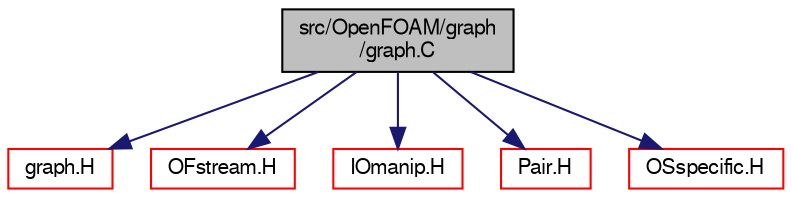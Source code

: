 digraph "src/OpenFOAM/graph/graph.C"
{
  bgcolor="transparent";
  edge [fontname="FreeSans",fontsize="10",labelfontname="FreeSans",labelfontsize="10"];
  node [fontname="FreeSans",fontsize="10",shape=record];
  Node0 [label="src/OpenFOAM/graph\l/graph.C",height=0.2,width=0.4,color="black", fillcolor="grey75", style="filled", fontcolor="black"];
  Node0 -> Node1 [color="midnightblue",fontsize="10",style="solid",fontname="FreeSans"];
  Node1 [label="graph.H",height=0.2,width=0.4,color="red",URL="$a10298.html"];
  Node0 -> Node104 [color="midnightblue",fontsize="10",style="solid",fontname="FreeSans"];
  Node104 [label="OFstream.H",height=0.2,width=0.4,color="red",URL="$a09065.html"];
  Node0 -> Node106 [color="midnightblue",fontsize="10",style="solid",fontname="FreeSans"];
  Node106 [label="IOmanip.H",height=0.2,width=0.4,color="red",URL="$a09080.html",tooltip="Istream and Ostream manipulators taking arguments. "];
  Node0 -> Node112 [color="midnightblue",fontsize="10",style="solid",fontname="FreeSans"];
  Node112 [label="Pair.H",height=0.2,width=0.4,color="red",URL="$a12434.html"];
  Node0 -> Node120 [color="midnightblue",fontsize="10",style="solid",fontname="FreeSans"];
  Node120 [label="OSspecific.H",height=0.2,width=0.4,color="red",URL="$a10370.html",tooltip="Functions used by OpenFOAM that are specific to POSIX compliant operating systems and need to be repl..."];
}
